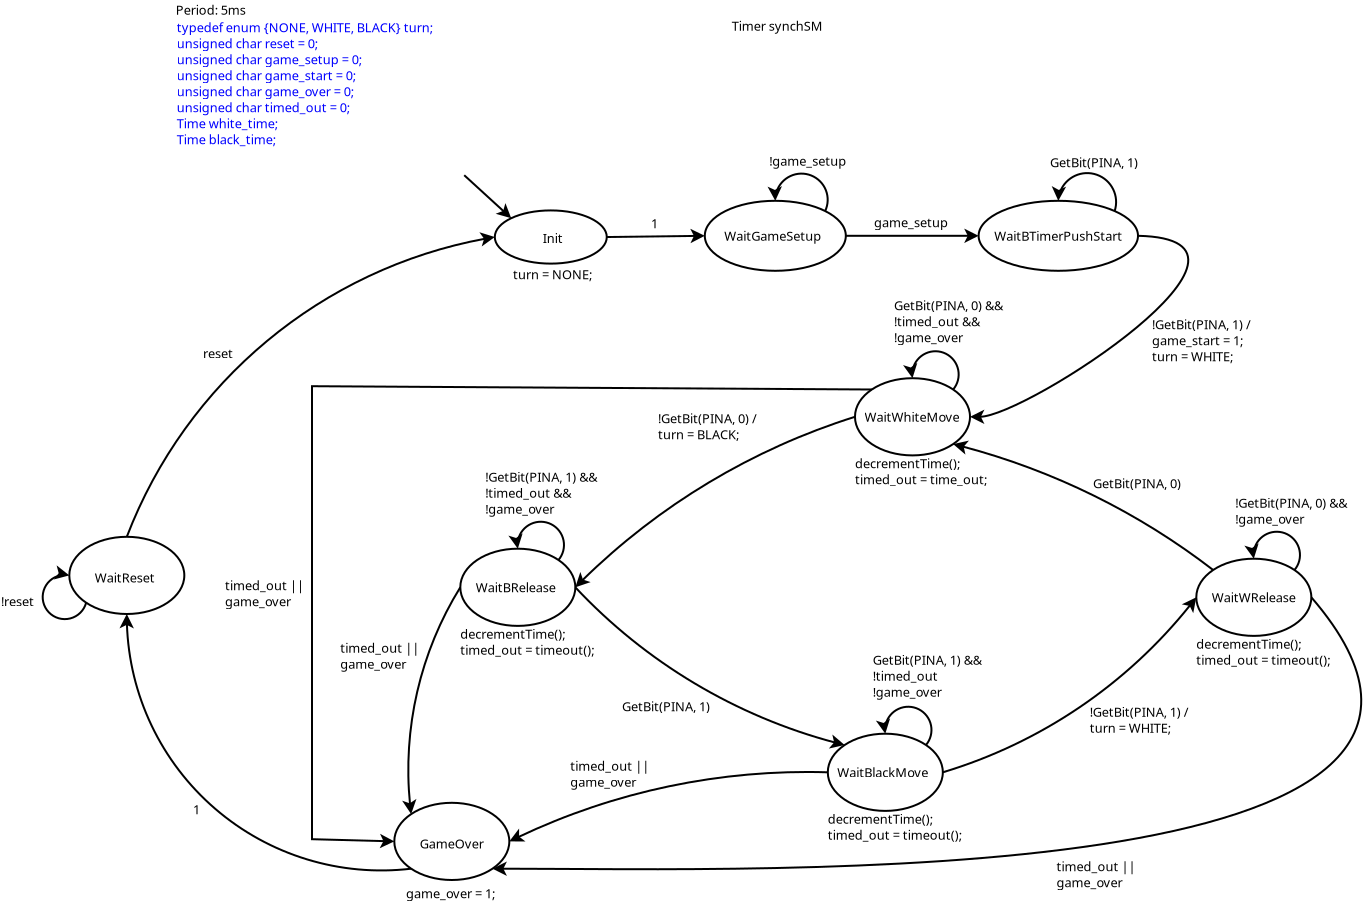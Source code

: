 <?xml version="1.0" encoding="UTF-8"?>
<dia:diagram xmlns:dia="http://www.lysator.liu.se/~alla/dia/">
  <dia:layer name="Background" visible="true" active="true">
    <dia:object type="Standard - Text" version="1" id="O0">
      <dia:attribute name="obj_pos">
        <dia:point val="0.94,0.975"/>
      </dia:attribute>
      <dia:attribute name="obj_bb">
        <dia:rectangle val="0.94,0.361;4.671,1.165"/>
      </dia:attribute>
      <dia:attribute name="text">
        <dia:composite type="text">
          <dia:attribute name="string">
            <dia:string>#Period: 5ms#</dia:string>
          </dia:attribute>
          <dia:attribute name="font">
            <dia:font family="sans" style="0" name="Helvetica"/>
          </dia:attribute>
          <dia:attribute name="height">
            <dia:real val="0.8"/>
          </dia:attribute>
          <dia:attribute name="pos">
            <dia:point val="0.94,0.975"/>
          </dia:attribute>
          <dia:attribute name="color">
            <dia:color val="#000000"/>
          </dia:attribute>
          <dia:attribute name="alignment">
            <dia:enum val="0"/>
          </dia:attribute>
        </dia:composite>
      </dia:attribute>
      <dia:attribute name="valign">
        <dia:enum val="3"/>
      </dia:attribute>
    </dia:object>
    <dia:object type="Standard - Text" version="1" id="O1">
      <dia:attribute name="obj_pos">
        <dia:point val="28.74,1.775"/>
      </dia:attribute>
      <dia:attribute name="obj_bb">
        <dia:rectangle val="28.74,1.18;33.518,1.927"/>
      </dia:attribute>
      <dia:attribute name="text">
        <dia:composite type="text">
          <dia:attribute name="string">
            <dia:string>#Timer synchSM#</dia:string>
          </dia:attribute>
          <dia:attribute name="font">
            <dia:font family="sans" style="0" name="Helvetica"/>
          </dia:attribute>
          <dia:attribute name="height">
            <dia:real val="0.8"/>
          </dia:attribute>
          <dia:attribute name="pos">
            <dia:point val="28.74,1.775"/>
          </dia:attribute>
          <dia:attribute name="color">
            <dia:color val="#000000"/>
          </dia:attribute>
          <dia:attribute name="alignment">
            <dia:enum val="0"/>
          </dia:attribute>
        </dia:composite>
      </dia:attribute>
      <dia:attribute name="valign">
        <dia:enum val="3"/>
      </dia:attribute>
    </dia:object>
    <dia:object type="Standard - Text" version="1" id="O2">
      <dia:attribute name="obj_pos">
        <dia:point val="0.99,1.85"/>
      </dia:attribute>
      <dia:attribute name="obj_bb">
        <dia:rectangle val="0.99,1.236;14.849,7.64"/>
      </dia:attribute>
      <dia:attribute name="text">
        <dia:composite type="text">
          <dia:attribute name="string">
            <dia:string>#typedef enum {NONE, WHITE, BLACK} turn;
unsigned char reset = 0;
unsigned char game_setup = 0;
unsigned char game_start = 0;
unsigned char game_over = 0;
unsigned char timed_out = 0;
Time white_time;
Time black_time; #</dia:string>
          </dia:attribute>
          <dia:attribute name="font">
            <dia:font family="sans" style="0" name="Helvetica"/>
          </dia:attribute>
          <dia:attribute name="height">
            <dia:real val="0.8"/>
          </dia:attribute>
          <dia:attribute name="pos">
            <dia:point val="0.99,1.85"/>
          </dia:attribute>
          <dia:attribute name="color">
            <dia:color val="#0000ff"/>
          </dia:attribute>
          <dia:attribute name="alignment">
            <dia:enum val="0"/>
          </dia:attribute>
        </dia:composite>
      </dia:attribute>
      <dia:attribute name="valign">
        <dia:enum val="3"/>
      </dia:attribute>
    </dia:object>
    <dia:object type="Standard - Ellipse" version="0" id="O3">
      <dia:attribute name="obj_pos">
        <dia:point val="16.89,10.761"/>
      </dia:attribute>
      <dia:attribute name="obj_bb">
        <dia:rectangle val="16.84,10.711;22.54,13.471"/>
      </dia:attribute>
      <dia:attribute name="elem_corner">
        <dia:point val="16.89,10.761"/>
      </dia:attribute>
      <dia:attribute name="elem_width">
        <dia:real val="5.599"/>
      </dia:attribute>
      <dia:attribute name="elem_height">
        <dia:real val="2.66"/>
      </dia:attribute>
    </dia:object>
    <dia:object type="Standard - Text" version="1" id="O4">
      <dia:attribute name="obj_pos">
        <dia:point val="19.29,12.391"/>
      </dia:attribute>
      <dia:attribute name="obj_bb">
        <dia:rectangle val="19.29,11.796;20.3,12.543"/>
      </dia:attribute>
      <dia:attribute name="text">
        <dia:composite type="text">
          <dia:attribute name="string">
            <dia:string>#Init#</dia:string>
          </dia:attribute>
          <dia:attribute name="font">
            <dia:font family="sans" style="0" name="Helvetica"/>
          </dia:attribute>
          <dia:attribute name="height">
            <dia:real val="0.8"/>
          </dia:attribute>
          <dia:attribute name="pos">
            <dia:point val="19.29,12.391"/>
          </dia:attribute>
          <dia:attribute name="color">
            <dia:color val="#000000"/>
          </dia:attribute>
          <dia:attribute name="alignment">
            <dia:enum val="0"/>
          </dia:attribute>
        </dia:composite>
      </dia:attribute>
      <dia:attribute name="valign">
        <dia:enum val="3"/>
      </dia:attribute>
    </dia:object>
    <dia:object type="Standard - Line" version="0" id="O5">
      <dia:attribute name="obj_pos">
        <dia:point val="15.361,9.001"/>
      </dia:attribute>
      <dia:attribute name="obj_bb">
        <dia:rectangle val="15.29,8.93;17.793,11.226"/>
      </dia:attribute>
      <dia:attribute name="conn_endpoints">
        <dia:point val="15.361,9.001"/>
        <dia:point val="17.71,11.15"/>
      </dia:attribute>
      <dia:attribute name="numcp">
        <dia:int val="1"/>
      </dia:attribute>
      <dia:attribute name="end_arrow">
        <dia:enum val="22"/>
      </dia:attribute>
      <dia:attribute name="end_arrow_length">
        <dia:real val="0.5"/>
      </dia:attribute>
      <dia:attribute name="end_arrow_width">
        <dia:real val="0.5"/>
      </dia:attribute>
      <dia:connections>
        <dia:connection handle="1" to="O3" connection="0"/>
      </dia:connections>
    </dia:object>
    <dia:object type="Standard - Text" version="1" id="O6">
      <dia:attribute name="obj_pos">
        <dia:point val="17.8,14.2"/>
      </dia:attribute>
      <dia:attribute name="obj_bb">
        <dia:rectangle val="17.8,13.605;22.059,14.352"/>
      </dia:attribute>
      <dia:attribute name="text">
        <dia:composite type="text">
          <dia:attribute name="string">
            <dia:string>#turn = NONE;#</dia:string>
          </dia:attribute>
          <dia:attribute name="font">
            <dia:font family="sans" style="0" name="Helvetica"/>
          </dia:attribute>
          <dia:attribute name="height">
            <dia:real val="0.8"/>
          </dia:attribute>
          <dia:attribute name="pos">
            <dia:point val="17.8,14.2"/>
          </dia:attribute>
          <dia:attribute name="color">
            <dia:color val="#000000"/>
          </dia:attribute>
          <dia:attribute name="alignment">
            <dia:enum val="0"/>
          </dia:attribute>
        </dia:composite>
      </dia:attribute>
      <dia:attribute name="valign">
        <dia:enum val="3"/>
      </dia:attribute>
    </dia:object>
    <dia:object type="Standard - Ellipse" version="0" id="O7">
      <dia:attribute name="obj_pos">
        <dia:point val="27.39,10.28"/>
      </dia:attribute>
      <dia:attribute name="obj_bb">
        <dia:rectangle val="27.34,10.23;34.491,13.83"/>
      </dia:attribute>
      <dia:attribute name="elem_corner">
        <dia:point val="27.39,10.28"/>
      </dia:attribute>
      <dia:attribute name="elem_width">
        <dia:real val="7.051"/>
      </dia:attribute>
      <dia:attribute name="elem_height">
        <dia:real val="3.5"/>
      </dia:attribute>
    </dia:object>
    <dia:object type="Standard - Text" version="1" id="O8">
      <dia:attribute name="obj_pos">
        <dia:point val="28.365,12.28"/>
      </dia:attribute>
      <dia:attribute name="obj_bb">
        <dia:rectangle val="28.365,11.685;33.454,12.432"/>
      </dia:attribute>
      <dia:attribute name="text">
        <dia:composite type="text">
          <dia:attribute name="string">
            <dia:string>#WaitGameSetup#</dia:string>
          </dia:attribute>
          <dia:attribute name="font">
            <dia:font family="sans" style="0" name="Helvetica"/>
          </dia:attribute>
          <dia:attribute name="height">
            <dia:real val="0.8"/>
          </dia:attribute>
          <dia:attribute name="pos">
            <dia:point val="28.365,12.28"/>
          </dia:attribute>
          <dia:attribute name="color">
            <dia:color val="#000000"/>
          </dia:attribute>
          <dia:attribute name="alignment">
            <dia:enum val="0"/>
          </dia:attribute>
        </dia:composite>
      </dia:attribute>
      <dia:attribute name="valign">
        <dia:enum val="3"/>
      </dia:attribute>
    </dia:object>
    <dia:object type="Standard - Arc" version="0" id="O9">
      <dia:attribute name="obj_pos">
        <dia:point val="33.408,10.792"/>
      </dia:attribute>
      <dia:attribute name="obj_bb">
        <dia:rectangle val="30.526,8.87;33.585,10.851"/>
      </dia:attribute>
      <dia:attribute name="conn_endpoints">
        <dia:point val="33.408,10.792"/>
        <dia:point val="30.915,10.28"/>
      </dia:attribute>
      <dia:attribute name="curve_distance">
        <dia:real val="1.622"/>
      </dia:attribute>
      <dia:attribute name="end_arrow">
        <dia:enum val="22"/>
      </dia:attribute>
      <dia:attribute name="end_arrow_length">
        <dia:real val="0.5"/>
      </dia:attribute>
      <dia:attribute name="end_arrow_width">
        <dia:real val="0.5"/>
      </dia:attribute>
      <dia:connections>
        <dia:connection handle="0" to="O7" connection="2"/>
        <dia:connection handle="1" to="O7" connection="1"/>
      </dia:connections>
    </dia:object>
    <dia:object type="Standard - Text" version="1" id="O10">
      <dia:attribute name="obj_pos">
        <dia:point val="30.616,8.525"/>
      </dia:attribute>
      <dia:attribute name="obj_bb">
        <dia:rectangle val="30.616,7.93;34.721,8.678"/>
      </dia:attribute>
      <dia:attribute name="text">
        <dia:composite type="text">
          <dia:attribute name="string">
            <dia:string>#!game_setup#</dia:string>
          </dia:attribute>
          <dia:attribute name="font">
            <dia:font family="sans" style="0" name="Helvetica"/>
          </dia:attribute>
          <dia:attribute name="height">
            <dia:real val="0.8"/>
          </dia:attribute>
          <dia:attribute name="pos">
            <dia:point val="30.616,8.525"/>
          </dia:attribute>
          <dia:attribute name="color">
            <dia:color val="#000000"/>
          </dia:attribute>
          <dia:attribute name="alignment">
            <dia:enum val="0"/>
          </dia:attribute>
        </dia:composite>
      </dia:attribute>
      <dia:attribute name="valign">
        <dia:enum val="3"/>
      </dia:attribute>
    </dia:object>
    <dia:object type="Standard - Line" version="0" id="O11">
      <dia:attribute name="obj_pos">
        <dia:point val="22.49,12.091"/>
      </dia:attribute>
      <dia:attribute name="obj_bb">
        <dia:rectangle val="22.439,11.675;27.502,12.399"/>
      </dia:attribute>
      <dia:attribute name="conn_endpoints">
        <dia:point val="22.49,12.091"/>
        <dia:point val="27.39,12.03"/>
      </dia:attribute>
      <dia:attribute name="numcp">
        <dia:int val="1"/>
      </dia:attribute>
      <dia:attribute name="end_arrow">
        <dia:enum val="22"/>
      </dia:attribute>
      <dia:attribute name="end_arrow_length">
        <dia:real val="0.5"/>
      </dia:attribute>
      <dia:attribute name="end_arrow_width">
        <dia:real val="0.5"/>
      </dia:attribute>
      <dia:connections>
        <dia:connection handle="0" to="O3" connection="4"/>
        <dia:connection handle="1" to="O7" connection="3"/>
      </dia:connections>
    </dia:object>
    <dia:object type="Standard - Text" version="1" id="O12">
      <dia:attribute name="obj_pos">
        <dia:point val="24.7,11.65"/>
      </dia:attribute>
      <dia:attribute name="obj_bb">
        <dia:rectangle val="24.7,11.055;25.1,11.803"/>
      </dia:attribute>
      <dia:attribute name="text">
        <dia:composite type="text">
          <dia:attribute name="string">
            <dia:string>#1#</dia:string>
          </dia:attribute>
          <dia:attribute name="font">
            <dia:font family="sans" style="0" name="Helvetica"/>
          </dia:attribute>
          <dia:attribute name="height">
            <dia:real val="0.8"/>
          </dia:attribute>
          <dia:attribute name="pos">
            <dia:point val="24.7,11.65"/>
          </dia:attribute>
          <dia:attribute name="color">
            <dia:color val="#000000"/>
          </dia:attribute>
          <dia:attribute name="alignment">
            <dia:enum val="0"/>
          </dia:attribute>
        </dia:composite>
      </dia:attribute>
      <dia:attribute name="valign">
        <dia:enum val="3"/>
      </dia:attribute>
    </dia:object>
    <dia:object type="Standard - Ellipse" version="0" id="O13">
      <dia:attribute name="obj_pos">
        <dia:point val="41.081,10.28"/>
      </dia:attribute>
      <dia:attribute name="obj_bb">
        <dia:rectangle val="41.031,10.23;49.1,13.83"/>
      </dia:attribute>
      <dia:attribute name="elem_corner">
        <dia:point val="41.081,10.28"/>
      </dia:attribute>
      <dia:attribute name="elem_width">
        <dia:real val="7.969"/>
      </dia:attribute>
      <dia:attribute name="elem_height">
        <dia:real val="3.5"/>
      </dia:attribute>
    </dia:object>
    <dia:object type="Standard - Text" version="1" id="O14">
      <dia:attribute name="obj_pos">
        <dia:point val="41.865,12.28"/>
      </dia:attribute>
      <dia:attribute name="obj_bb">
        <dia:rectangle val="41.865,11.685;48.533,12.433"/>
      </dia:attribute>
      <dia:attribute name="text">
        <dia:composite type="text">
          <dia:attribute name="string">
            <dia:string>#WaitBTimerPushStart#</dia:string>
          </dia:attribute>
          <dia:attribute name="font">
            <dia:font family="sans" style="0" name="Helvetica"/>
          </dia:attribute>
          <dia:attribute name="height">
            <dia:real val="0.8"/>
          </dia:attribute>
          <dia:attribute name="pos">
            <dia:point val="41.865,12.28"/>
          </dia:attribute>
          <dia:attribute name="color">
            <dia:color val="#000000"/>
          </dia:attribute>
          <dia:attribute name="alignment">
            <dia:enum val="0"/>
          </dia:attribute>
        </dia:composite>
      </dia:attribute>
      <dia:attribute name="valign">
        <dia:enum val="3"/>
      </dia:attribute>
    </dia:object>
    <dia:object type="Standard - Line" version="0" id="O15">
      <dia:attribute name="obj_pos">
        <dia:point val="34.441,12.03"/>
      </dia:attribute>
      <dia:attribute name="obj_bb">
        <dia:rectangle val="34.391,11.668;41.193,12.392"/>
      </dia:attribute>
      <dia:attribute name="conn_endpoints">
        <dia:point val="34.441,12.03"/>
        <dia:point val="41.081,12.03"/>
      </dia:attribute>
      <dia:attribute name="numcp">
        <dia:int val="1"/>
      </dia:attribute>
      <dia:attribute name="end_arrow">
        <dia:enum val="22"/>
      </dia:attribute>
      <dia:attribute name="end_arrow_length">
        <dia:real val="0.5"/>
      </dia:attribute>
      <dia:attribute name="end_arrow_width">
        <dia:real val="0.5"/>
      </dia:attribute>
      <dia:connections>
        <dia:connection handle="0" to="O7" connection="4"/>
        <dia:connection handle="1" to="O13" connection="3"/>
      </dia:connections>
    </dia:object>
    <dia:object type="Standard - Text" version="1" id="O16">
      <dia:attribute name="obj_pos">
        <dia:point val="35.85,11.6"/>
      </dia:attribute>
      <dia:attribute name="obj_bb">
        <dia:rectangle val="35.85,11.005;39.703,11.752"/>
      </dia:attribute>
      <dia:attribute name="text">
        <dia:composite type="text">
          <dia:attribute name="string">
            <dia:string>#game_setup#</dia:string>
          </dia:attribute>
          <dia:attribute name="font">
            <dia:font family="sans" style="0" name="Helvetica"/>
          </dia:attribute>
          <dia:attribute name="height">
            <dia:real val="0.8"/>
          </dia:attribute>
          <dia:attribute name="pos">
            <dia:point val="35.85,11.6"/>
          </dia:attribute>
          <dia:attribute name="color">
            <dia:color val="#000000"/>
          </dia:attribute>
          <dia:attribute name="alignment">
            <dia:enum val="0"/>
          </dia:attribute>
        </dia:composite>
      </dia:attribute>
      <dia:attribute name="valign">
        <dia:enum val="3"/>
      </dia:attribute>
    </dia:object>
    <dia:object type="Standard - Arc" version="0" id="O17">
      <dia:attribute name="obj_pos">
        <dia:point val="47.883,10.793"/>
      </dia:attribute>
      <dia:attribute name="obj_bb">
        <dia:rectangle val="44.734,8.845;48.005,10.851"/>
      </dia:attribute>
      <dia:attribute name="conn_endpoints">
        <dia:point val="47.883,10.793"/>
        <dia:point val="45.065,10.28"/>
      </dia:attribute>
      <dia:attribute name="curve_distance">
        <dia:real val="1.645"/>
      </dia:attribute>
      <dia:attribute name="end_arrow">
        <dia:enum val="22"/>
      </dia:attribute>
      <dia:attribute name="end_arrow_length">
        <dia:real val="0.5"/>
      </dia:attribute>
      <dia:attribute name="end_arrow_width">
        <dia:real val="0.5"/>
      </dia:attribute>
      <dia:connections>
        <dia:connection handle="0" to="O13" connection="2"/>
        <dia:connection handle="1" to="O13" connection="1"/>
      </dia:connections>
    </dia:object>
    <dia:object type="Standard - Text" version="1" id="O18">
      <dia:attribute name="obj_pos">
        <dia:point val="44.65,8.6"/>
      </dia:attribute>
      <dia:attribute name="obj_bb">
        <dia:rectangle val="44.65,8.005;49.383,8.752"/>
      </dia:attribute>
      <dia:attribute name="text">
        <dia:composite type="text">
          <dia:attribute name="string">
            <dia:string>#GetBit(PINA, 1)#</dia:string>
          </dia:attribute>
          <dia:attribute name="font">
            <dia:font family="sans" style="0" name="Helvetica"/>
          </dia:attribute>
          <dia:attribute name="height">
            <dia:real val="0.8"/>
          </dia:attribute>
          <dia:attribute name="pos">
            <dia:point val="44.65,8.6"/>
          </dia:attribute>
          <dia:attribute name="color">
            <dia:color val="#000000"/>
          </dia:attribute>
          <dia:attribute name="alignment">
            <dia:enum val="0"/>
          </dia:attribute>
        </dia:composite>
      </dia:attribute>
      <dia:attribute name="valign">
        <dia:enum val="3"/>
      </dia:attribute>
    </dia:object>
    <dia:object type="Standard - Text" version="1" id="O19">
      <dia:attribute name="obj_pos">
        <dia:point val="49.75,16.7"/>
      </dia:attribute>
      <dia:attribute name="obj_bb">
        <dia:rectangle val="49.75,16.105;55.148,18.453"/>
      </dia:attribute>
      <dia:attribute name="text">
        <dia:composite type="text">
          <dia:attribute name="string">
            <dia:string>#!GetBit(PINA, 1) /
game_start = 1;
turn = WHITE;#</dia:string>
          </dia:attribute>
          <dia:attribute name="font">
            <dia:font family="sans" style="0" name="Helvetica"/>
          </dia:attribute>
          <dia:attribute name="height">
            <dia:real val="0.8"/>
          </dia:attribute>
          <dia:attribute name="pos">
            <dia:point val="49.75,16.7"/>
          </dia:attribute>
          <dia:attribute name="color">
            <dia:color val="#000000"/>
          </dia:attribute>
          <dia:attribute name="alignment">
            <dia:enum val="0"/>
          </dia:attribute>
        </dia:composite>
      </dia:attribute>
      <dia:attribute name="valign">
        <dia:enum val="3"/>
      </dia:attribute>
    </dia:object>
    <dia:object type="Standard - Ellipse" version="0" id="O20">
      <dia:attribute name="obj_pos">
        <dia:point val="34.899,19.15"/>
      </dia:attribute>
      <dia:attribute name="obj_bb">
        <dia:rectangle val="34.849,19.1;40.7,23.06"/>
      </dia:attribute>
      <dia:attribute name="elem_corner">
        <dia:point val="34.899,19.15"/>
      </dia:attribute>
      <dia:attribute name="elem_width">
        <dia:real val="5.751"/>
      </dia:attribute>
      <dia:attribute name="elem_height">
        <dia:real val="3.86"/>
      </dia:attribute>
    </dia:object>
    <dia:object type="Standard - Text" version="1" id="O21">
      <dia:attribute name="obj_pos">
        <dia:point val="35.375,21.33"/>
      </dia:attribute>
      <dia:attribute name="obj_bb">
        <dia:rectangle val="35.375,20.735;40.274,21.483"/>
      </dia:attribute>
      <dia:attribute name="text">
        <dia:composite type="text">
          <dia:attribute name="string">
            <dia:string>#WaitWhiteMove#</dia:string>
          </dia:attribute>
          <dia:attribute name="font">
            <dia:font family="sans" style="0" name="Helvetica"/>
          </dia:attribute>
          <dia:attribute name="height">
            <dia:real val="0.8"/>
          </dia:attribute>
          <dia:attribute name="pos">
            <dia:point val="35.375,21.33"/>
          </dia:attribute>
          <dia:attribute name="color">
            <dia:color val="#000000"/>
          </dia:attribute>
          <dia:attribute name="alignment">
            <dia:enum val="0"/>
          </dia:attribute>
        </dia:composite>
      </dia:attribute>
      <dia:attribute name="valign">
        <dia:enum val="3"/>
      </dia:attribute>
    </dia:object>
    <dia:object type="Standard - Arc" version="0" id="O22">
      <dia:attribute name="obj_pos">
        <dia:point val="39.808,19.715"/>
      </dia:attribute>
      <dia:attribute name="obj_bb">
        <dia:rectangle val="37.302,17.753;40.133,19.777"/>
      </dia:attribute>
      <dia:attribute name="conn_endpoints">
        <dia:point val="39.808,19.715"/>
        <dia:point val="37.775,19.15"/>
      </dia:attribute>
      <dia:attribute name="curve_distance">
        <dia:real val="1.648"/>
      </dia:attribute>
      <dia:attribute name="end_arrow">
        <dia:enum val="22"/>
      </dia:attribute>
      <dia:attribute name="end_arrow_length">
        <dia:real val="0.5"/>
      </dia:attribute>
      <dia:attribute name="end_arrow_width">
        <dia:real val="0.5"/>
      </dia:attribute>
      <dia:connections>
        <dia:connection handle="0" to="O20" connection="2"/>
        <dia:connection handle="1" to="O20" connection="1"/>
      </dia:connections>
    </dia:object>
    <dia:object type="Standard - Text" version="1" id="O23">
      <dia:attribute name="obj_pos">
        <dia:point val="36.85,15.75"/>
      </dia:attribute>
      <dia:attribute name="obj_bb">
        <dia:rectangle val="36.85,15.155;42.96,17.503"/>
      </dia:attribute>
      <dia:attribute name="text">
        <dia:composite type="text">
          <dia:attribute name="string">
            <dia:string>#GetBit(PINA, 0) &amp;&amp; 
!timed_out &amp;&amp; 
!game_over#</dia:string>
          </dia:attribute>
          <dia:attribute name="font">
            <dia:font family="sans" style="0" name="Helvetica"/>
          </dia:attribute>
          <dia:attribute name="height">
            <dia:real val="0.8"/>
          </dia:attribute>
          <dia:attribute name="pos">
            <dia:point val="36.85,15.75"/>
          </dia:attribute>
          <dia:attribute name="color">
            <dia:color val="#000000"/>
          </dia:attribute>
          <dia:attribute name="alignment">
            <dia:enum val="0"/>
          </dia:attribute>
        </dia:composite>
      </dia:attribute>
      <dia:attribute name="valign">
        <dia:enum val="3"/>
      </dia:attribute>
    </dia:object>
    <dia:object type="Standard - Text" version="1" id="O24">
      <dia:attribute name="obj_pos">
        <dia:point val="34.9,23.65"/>
      </dia:attribute>
      <dia:attribute name="obj_bb">
        <dia:rectangle val="34.9,23.055;41.972,24.602"/>
      </dia:attribute>
      <dia:attribute name="text">
        <dia:composite type="text">
          <dia:attribute name="string">
            <dia:string>#decrementTime();
timed_out = time_out;#</dia:string>
          </dia:attribute>
          <dia:attribute name="font">
            <dia:font family="sans" style="0" name="Helvetica"/>
          </dia:attribute>
          <dia:attribute name="height">
            <dia:real val="0.8"/>
          </dia:attribute>
          <dia:attribute name="pos">
            <dia:point val="34.9,23.65"/>
          </dia:attribute>
          <dia:attribute name="color">
            <dia:color val="#000000"/>
          </dia:attribute>
          <dia:attribute name="alignment">
            <dia:enum val="0"/>
          </dia:attribute>
        </dia:composite>
      </dia:attribute>
      <dia:attribute name="valign">
        <dia:enum val="3"/>
      </dia:attribute>
    </dia:object>
    <dia:object type="Standard - Ellipse" version="0" id="O25">
      <dia:attribute name="obj_pos">
        <dia:point val="33.54,36.925"/>
      </dia:attribute>
      <dia:attribute name="obj_bb">
        <dia:rectangle val="33.49,36.875;39.341,40.835"/>
      </dia:attribute>
      <dia:attribute name="elem_corner">
        <dia:point val="33.54,36.925"/>
      </dia:attribute>
      <dia:attribute name="elem_width">
        <dia:real val="5.751"/>
      </dia:attribute>
      <dia:attribute name="elem_height">
        <dia:real val="3.86"/>
      </dia:attribute>
    </dia:object>
    <dia:object type="Standard - Text" version="1" id="O26">
      <dia:attribute name="obj_pos">
        <dia:point val="34.015,39.105"/>
      </dia:attribute>
      <dia:attribute name="obj_bb">
        <dia:rectangle val="34.015,38.51;38.794,39.258"/>
      </dia:attribute>
      <dia:attribute name="text">
        <dia:composite type="text">
          <dia:attribute name="string">
            <dia:string>#WaitBlackMove#</dia:string>
          </dia:attribute>
          <dia:attribute name="font">
            <dia:font family="sans" style="0" name="Helvetica"/>
          </dia:attribute>
          <dia:attribute name="height">
            <dia:real val="0.8"/>
          </dia:attribute>
          <dia:attribute name="pos">
            <dia:point val="34.015,39.105"/>
          </dia:attribute>
          <dia:attribute name="color">
            <dia:color val="#000000"/>
          </dia:attribute>
          <dia:attribute name="alignment">
            <dia:enum val="0"/>
          </dia:attribute>
        </dia:composite>
      </dia:attribute>
      <dia:attribute name="valign">
        <dia:enum val="3"/>
      </dia:attribute>
    </dia:object>
    <dia:object type="Standard - Arc" version="0" id="O27">
      <dia:attribute name="obj_pos">
        <dia:point val="38.449,37.49"/>
      </dia:attribute>
      <dia:attribute name="obj_bb">
        <dia:rectangle val="35.943,35.528;38.774,37.552"/>
      </dia:attribute>
      <dia:attribute name="conn_endpoints">
        <dia:point val="38.449,37.49"/>
        <dia:point val="36.415,36.925"/>
      </dia:attribute>
      <dia:attribute name="curve_distance">
        <dia:real val="1.648"/>
      </dia:attribute>
      <dia:attribute name="end_arrow">
        <dia:enum val="22"/>
      </dia:attribute>
      <dia:attribute name="end_arrow_length">
        <dia:real val="0.5"/>
      </dia:attribute>
      <dia:attribute name="end_arrow_width">
        <dia:real val="0.5"/>
      </dia:attribute>
      <dia:connections>
        <dia:connection handle="0" to="O25" connection="2"/>
        <dia:connection handle="1" to="O25" connection="1"/>
      </dia:connections>
    </dia:object>
    <dia:object type="Standard - Text" version="1" id="O28">
      <dia:attribute name="obj_pos">
        <dia:point val="35.791,33.475"/>
      </dia:attribute>
      <dia:attribute name="obj_bb">
        <dia:rectangle val="35.791,32.88;41.698,35.227"/>
      </dia:attribute>
      <dia:attribute name="text">
        <dia:composite type="text">
          <dia:attribute name="string">
            <dia:string>#GetBit(PINA, 1) &amp;&amp;
!timed_out 
!game_over#</dia:string>
          </dia:attribute>
          <dia:attribute name="font">
            <dia:font family="sans" style="0" name="Helvetica"/>
          </dia:attribute>
          <dia:attribute name="height">
            <dia:real val="0.8"/>
          </dia:attribute>
          <dia:attribute name="pos">
            <dia:point val="35.791,33.475"/>
          </dia:attribute>
          <dia:attribute name="color">
            <dia:color val="#000000"/>
          </dia:attribute>
          <dia:attribute name="alignment">
            <dia:enum val="0"/>
          </dia:attribute>
        </dia:composite>
      </dia:attribute>
      <dia:attribute name="valign">
        <dia:enum val="3"/>
      </dia:attribute>
    </dia:object>
    <dia:object type="Standard - Text" version="1" id="O29">
      <dia:attribute name="obj_pos">
        <dia:point val="33.541,41.425"/>
      </dia:attribute>
      <dia:attribute name="obj_bb">
        <dia:rectangle val="33.541,40.83;40.786,42.377"/>
      </dia:attribute>
      <dia:attribute name="text">
        <dia:composite type="text">
          <dia:attribute name="string">
            <dia:string>#decrementTime();
timed_out = timeout();#</dia:string>
          </dia:attribute>
          <dia:attribute name="font">
            <dia:font family="sans" style="0" name="Helvetica"/>
          </dia:attribute>
          <dia:attribute name="height">
            <dia:real val="0.8"/>
          </dia:attribute>
          <dia:attribute name="pos">
            <dia:point val="33.541,41.425"/>
          </dia:attribute>
          <dia:attribute name="color">
            <dia:color val="#000000"/>
          </dia:attribute>
          <dia:attribute name="alignment">
            <dia:enum val="0"/>
          </dia:attribute>
        </dia:composite>
      </dia:attribute>
      <dia:attribute name="valign">
        <dia:enum val="3"/>
      </dia:attribute>
    </dia:object>
    <dia:object type="Standard - Text" version="1" id="O30">
      <dia:attribute name="obj_pos">
        <dia:point val="25.05,21.4"/>
      </dia:attribute>
      <dia:attribute name="obj_bb">
        <dia:rectangle val="25.05,20.805;30.65,22.352"/>
      </dia:attribute>
      <dia:attribute name="text">
        <dia:composite type="text">
          <dia:attribute name="string">
            <dia:string>#!GetBit(PINA, 0) / 
turn = BLACK;#</dia:string>
          </dia:attribute>
          <dia:attribute name="font">
            <dia:font family="sans" style="0" name="Helvetica"/>
          </dia:attribute>
          <dia:attribute name="height">
            <dia:real val="0.8"/>
          </dia:attribute>
          <dia:attribute name="pos">
            <dia:point val="25.05,21.4"/>
          </dia:attribute>
          <dia:attribute name="color">
            <dia:color val="#000000"/>
          </dia:attribute>
          <dia:attribute name="alignment">
            <dia:enum val="0"/>
          </dia:attribute>
        </dia:composite>
      </dia:attribute>
      <dia:attribute name="valign">
        <dia:enum val="3"/>
      </dia:attribute>
    </dia:object>
    <dia:object type="Standard - Text" version="1" id="O31">
      <dia:attribute name="obj_pos">
        <dia:point val="46.64,36.075"/>
      </dia:attribute>
      <dia:attribute name="obj_bb">
        <dia:rectangle val="46.64,35.48;52.237,37.028"/>
      </dia:attribute>
      <dia:attribute name="text">
        <dia:composite type="text">
          <dia:attribute name="string">
            <dia:string>#!GetBit(PINA, 1) / 
turn = WHITE;#</dia:string>
          </dia:attribute>
          <dia:attribute name="font">
            <dia:font family="sans" style="0" name="Helvetica"/>
          </dia:attribute>
          <dia:attribute name="height">
            <dia:real val="0.8"/>
          </dia:attribute>
          <dia:attribute name="pos">
            <dia:point val="46.64,36.075"/>
          </dia:attribute>
          <dia:attribute name="color">
            <dia:color val="#000000"/>
          </dia:attribute>
          <dia:attribute name="alignment">
            <dia:enum val="0"/>
          </dia:attribute>
        </dia:composite>
      </dia:attribute>
      <dia:attribute name="valign">
        <dia:enum val="3"/>
      </dia:attribute>
    </dia:object>
    <dia:object type="Standard - Ellipse" version="0" id="O32">
      <dia:attribute name="obj_pos">
        <dia:point val="15.165,27.675"/>
      </dia:attribute>
      <dia:attribute name="obj_bb">
        <dia:rectangle val="15.115,27.625;20.966,31.585"/>
      </dia:attribute>
      <dia:attribute name="elem_corner">
        <dia:point val="15.165,27.675"/>
      </dia:attribute>
      <dia:attribute name="elem_width">
        <dia:real val="5.751"/>
      </dia:attribute>
      <dia:attribute name="elem_height">
        <dia:real val="3.86"/>
      </dia:attribute>
    </dia:object>
    <dia:object type="Standard - Text" version="1" id="O33">
      <dia:attribute name="obj_pos">
        <dia:point val="15.941,29.855"/>
      </dia:attribute>
      <dia:attribute name="obj_bb">
        <dia:rectangle val="15.941,29.26;20.242,30.008"/>
      </dia:attribute>
      <dia:attribute name="text">
        <dia:composite type="text">
          <dia:attribute name="string">
            <dia:string>#WaitBRelease#</dia:string>
          </dia:attribute>
          <dia:attribute name="font">
            <dia:font family="sans" style="0" name="Helvetica"/>
          </dia:attribute>
          <dia:attribute name="height">
            <dia:real val="0.8"/>
          </dia:attribute>
          <dia:attribute name="pos">
            <dia:point val="15.941,29.855"/>
          </dia:attribute>
          <dia:attribute name="color">
            <dia:color val="#000000"/>
          </dia:attribute>
          <dia:attribute name="alignment">
            <dia:enum val="0"/>
          </dia:attribute>
        </dia:composite>
      </dia:attribute>
      <dia:attribute name="valign">
        <dia:enum val="3"/>
      </dia:attribute>
    </dia:object>
    <dia:object type="Standard - Arc" version="0" id="O34">
      <dia:attribute name="obj_pos">
        <dia:point val="20.074,28.24"/>
      </dia:attribute>
      <dia:attribute name="obj_bb">
        <dia:rectangle val="17.568,26.278;20.399,28.302"/>
      </dia:attribute>
      <dia:attribute name="conn_endpoints">
        <dia:point val="20.074,28.24"/>
        <dia:point val="18.041,27.675"/>
      </dia:attribute>
      <dia:attribute name="curve_distance">
        <dia:real val="1.648"/>
      </dia:attribute>
      <dia:attribute name="end_arrow">
        <dia:enum val="22"/>
      </dia:attribute>
      <dia:attribute name="end_arrow_length">
        <dia:real val="0.5"/>
      </dia:attribute>
      <dia:attribute name="end_arrow_width">
        <dia:real val="0.5"/>
      </dia:attribute>
      <dia:connections>
        <dia:connection handle="0" to="O32" connection="2"/>
        <dia:connection handle="1" to="O32" connection="1"/>
      </dia:connections>
    </dia:object>
    <dia:object type="Standard - Text" version="1" id="O35">
      <dia:attribute name="obj_pos">
        <dia:point val="16.416,24.325"/>
      </dia:attribute>
      <dia:attribute name="obj_bb">
        <dia:rectangle val="16.416,23.73;22.576,26.078"/>
      </dia:attribute>
      <dia:attribute name="text">
        <dia:composite type="text">
          <dia:attribute name="string">
            <dia:string>#!GetBit(PINA, 1) &amp;&amp;
!timed_out &amp;&amp; 
!game_over#</dia:string>
          </dia:attribute>
          <dia:attribute name="font">
            <dia:font family="sans" style="0" name="Helvetica"/>
          </dia:attribute>
          <dia:attribute name="height">
            <dia:real val="0.8"/>
          </dia:attribute>
          <dia:attribute name="pos">
            <dia:point val="16.416,24.325"/>
          </dia:attribute>
          <dia:attribute name="color">
            <dia:color val="#000000"/>
          </dia:attribute>
          <dia:attribute name="alignment">
            <dia:enum val="0"/>
          </dia:attribute>
        </dia:composite>
      </dia:attribute>
      <dia:attribute name="valign">
        <dia:enum val="3"/>
      </dia:attribute>
    </dia:object>
    <dia:object type="Standard - Text" version="1" id="O36">
      <dia:attribute name="obj_pos">
        <dia:point val="15.166,32.175"/>
      </dia:attribute>
      <dia:attribute name="obj_bb">
        <dia:rectangle val="15.166,31.58;22.411,33.127"/>
      </dia:attribute>
      <dia:attribute name="text">
        <dia:composite type="text">
          <dia:attribute name="string">
            <dia:string>#decrementTime();
timed_out = timeout();#</dia:string>
          </dia:attribute>
          <dia:attribute name="font">
            <dia:font family="sans" style="0" name="Helvetica"/>
          </dia:attribute>
          <dia:attribute name="height">
            <dia:real val="0.8"/>
          </dia:attribute>
          <dia:attribute name="pos">
            <dia:point val="15.166,32.175"/>
          </dia:attribute>
          <dia:attribute name="color">
            <dia:color val="#000000"/>
          </dia:attribute>
          <dia:attribute name="alignment">
            <dia:enum val="0"/>
          </dia:attribute>
        </dia:composite>
      </dia:attribute>
      <dia:attribute name="valign">
        <dia:enum val="3"/>
      </dia:attribute>
    </dia:object>
    <dia:object type="Standard - Arc" version="0" id="O37">
      <dia:attribute name="obj_pos">
        <dia:point val="34.899,21.08"/>
      </dia:attribute>
      <dia:attribute name="obj_bb">
        <dia:rectangle val="20.847,21.011;34.968,29.674"/>
      </dia:attribute>
      <dia:attribute name="conn_endpoints">
        <dia:point val="34.899,21.08"/>
        <dia:point val="20.916,29.605"/>
      </dia:attribute>
      <dia:attribute name="curve_distance">
        <dia:real val="1"/>
      </dia:attribute>
      <dia:attribute name="end_arrow">
        <dia:enum val="22"/>
      </dia:attribute>
      <dia:attribute name="end_arrow_length">
        <dia:real val="0.5"/>
      </dia:attribute>
      <dia:attribute name="end_arrow_width">
        <dia:real val="0.5"/>
      </dia:attribute>
      <dia:connections>
        <dia:connection handle="0" to="O20" connection="3"/>
        <dia:connection handle="1" to="O32" connection="4"/>
      </dia:connections>
    </dia:object>
    <dia:object type="Standard - Arc" version="0" id="O38">
      <dia:attribute name="obj_pos">
        <dia:point val="20.916,29.605"/>
      </dia:attribute>
      <dia:attribute name="obj_bb">
        <dia:rectangle val="20.847,29.537;34.451,37.668"/>
      </dia:attribute>
      <dia:attribute name="conn_endpoints">
        <dia:point val="20.916,29.605"/>
        <dia:point val="34.382,37.49"/>
      </dia:attribute>
      <dia:attribute name="curve_distance">
        <dia:real val="1.132"/>
      </dia:attribute>
      <dia:attribute name="end_arrow">
        <dia:enum val="22"/>
      </dia:attribute>
      <dia:attribute name="end_arrow_length">
        <dia:real val="0.5"/>
      </dia:attribute>
      <dia:attribute name="end_arrow_width">
        <dia:real val="0.5"/>
      </dia:attribute>
      <dia:connections>
        <dia:connection handle="0" to="O32" connection="4"/>
        <dia:connection handle="1" to="O25" connection="0"/>
      </dia:connections>
    </dia:object>
    <dia:object type="Standard - Text" version="1" id="O39">
      <dia:attribute name="obj_pos">
        <dia:point val="23.25,35.8"/>
      </dia:attribute>
      <dia:attribute name="obj_bb">
        <dia:rectangle val="23.25,35.205;27.983,35.953"/>
      </dia:attribute>
      <dia:attribute name="text">
        <dia:composite type="text">
          <dia:attribute name="string">
            <dia:string>#GetBit(PINA, 1)#</dia:string>
          </dia:attribute>
          <dia:attribute name="font">
            <dia:font family="sans" style="0" name="Helvetica"/>
          </dia:attribute>
          <dia:attribute name="height">
            <dia:real val="0.8"/>
          </dia:attribute>
          <dia:attribute name="pos">
            <dia:point val="23.25,35.8"/>
          </dia:attribute>
          <dia:attribute name="color">
            <dia:color val="#000000"/>
          </dia:attribute>
          <dia:attribute name="alignment">
            <dia:enum val="0"/>
          </dia:attribute>
        </dia:composite>
      </dia:attribute>
      <dia:attribute name="valign">
        <dia:enum val="3"/>
      </dia:attribute>
    </dia:object>
    <dia:object type="Standard - Ellipse" version="0" id="O40">
      <dia:attribute name="obj_pos">
        <dia:point val="51.965,28.175"/>
      </dia:attribute>
      <dia:attribute name="obj_bb">
        <dia:rectangle val="51.915,28.125;57.766,32.085"/>
      </dia:attribute>
      <dia:attribute name="elem_corner">
        <dia:point val="51.965,28.175"/>
      </dia:attribute>
      <dia:attribute name="elem_width">
        <dia:real val="5.751"/>
      </dia:attribute>
      <dia:attribute name="elem_height">
        <dia:real val="3.86"/>
      </dia:attribute>
    </dia:object>
    <dia:object type="Standard - Text" version="1" id="O41">
      <dia:attribute name="obj_pos">
        <dia:point val="52.74,30.355"/>
      </dia:attribute>
      <dia:attribute name="obj_bb">
        <dia:rectangle val="52.74,29.76;57.23,30.508"/>
      </dia:attribute>
      <dia:attribute name="text">
        <dia:composite type="text">
          <dia:attribute name="string">
            <dia:string>#WaitWRelease#</dia:string>
          </dia:attribute>
          <dia:attribute name="font">
            <dia:font family="sans" style="0" name="Helvetica"/>
          </dia:attribute>
          <dia:attribute name="height">
            <dia:real val="0.8"/>
          </dia:attribute>
          <dia:attribute name="pos">
            <dia:point val="52.74,30.355"/>
          </dia:attribute>
          <dia:attribute name="color">
            <dia:color val="#000000"/>
          </dia:attribute>
          <dia:attribute name="alignment">
            <dia:enum val="0"/>
          </dia:attribute>
        </dia:composite>
      </dia:attribute>
      <dia:attribute name="valign">
        <dia:enum val="3"/>
      </dia:attribute>
    </dia:object>
    <dia:object type="Standard - Arc" version="0" id="O42">
      <dia:attribute name="obj_pos">
        <dia:point val="56.874,28.74"/>
      </dia:attribute>
      <dia:attribute name="obj_bb">
        <dia:rectangle val="54.368,26.778;57.199,28.802"/>
      </dia:attribute>
      <dia:attribute name="conn_endpoints">
        <dia:point val="56.874,28.74"/>
        <dia:point val="54.84,28.175"/>
      </dia:attribute>
      <dia:attribute name="curve_distance">
        <dia:real val="1.648"/>
      </dia:attribute>
      <dia:attribute name="end_arrow">
        <dia:enum val="22"/>
      </dia:attribute>
      <dia:attribute name="end_arrow_length">
        <dia:real val="0.5"/>
      </dia:attribute>
      <dia:attribute name="end_arrow_width">
        <dia:real val="0.5"/>
      </dia:attribute>
      <dia:connections>
        <dia:connection handle="0" to="O40" connection="2"/>
        <dia:connection handle="1" to="O40" connection="1"/>
      </dia:connections>
    </dia:object>
    <dia:object type="Standard - Text" version="1" id="O43">
      <dia:attribute name="obj_pos">
        <dia:point val="53.916,25.625"/>
      </dia:attribute>
      <dia:attribute name="obj_bb">
        <dia:rectangle val="53.916,25.03;60.278,26.578"/>
      </dia:attribute>
      <dia:attribute name="text">
        <dia:composite type="text">
          <dia:attribute name="string">
            <dia:string>#!GetBit(PINA, 0) &amp;&amp; 
!game_over#</dia:string>
          </dia:attribute>
          <dia:attribute name="font">
            <dia:font family="sans" style="0" name="Helvetica"/>
          </dia:attribute>
          <dia:attribute name="height">
            <dia:real val="0.8"/>
          </dia:attribute>
          <dia:attribute name="pos">
            <dia:point val="53.916,25.625"/>
          </dia:attribute>
          <dia:attribute name="color">
            <dia:color val="#000000"/>
          </dia:attribute>
          <dia:attribute name="alignment">
            <dia:enum val="0"/>
          </dia:attribute>
        </dia:composite>
      </dia:attribute>
      <dia:attribute name="valign">
        <dia:enum val="3"/>
      </dia:attribute>
    </dia:object>
    <dia:object type="Standard - Text" version="1" id="O44">
      <dia:attribute name="obj_pos">
        <dia:point val="51.966,32.675"/>
      </dia:attribute>
      <dia:attribute name="obj_bb">
        <dia:rectangle val="51.966,32.08;59.211,33.627"/>
      </dia:attribute>
      <dia:attribute name="text">
        <dia:composite type="text">
          <dia:attribute name="string">
            <dia:string>#decrementTime();
timed_out = timeout();#</dia:string>
          </dia:attribute>
          <dia:attribute name="font">
            <dia:font family="sans" style="0" name="Helvetica"/>
          </dia:attribute>
          <dia:attribute name="height">
            <dia:real val="0.8"/>
          </dia:attribute>
          <dia:attribute name="pos">
            <dia:point val="51.966,32.675"/>
          </dia:attribute>
          <dia:attribute name="color">
            <dia:color val="#000000"/>
          </dia:attribute>
          <dia:attribute name="alignment">
            <dia:enum val="0"/>
          </dia:attribute>
        </dia:composite>
      </dia:attribute>
      <dia:attribute name="valign">
        <dia:enum val="3"/>
      </dia:attribute>
    </dia:object>
    <dia:object type="Standard - BezierLine" version="0" id="O45">
      <dia:attribute name="obj_pos">
        <dia:point val="49.05,12.03"/>
      </dia:attribute>
      <dia:attribute name="obj_bb">
        <dia:rectangle val="40.65,11.979;51.613,21.442"/>
      </dia:attribute>
      <dia:attribute name="bez_points">
        <dia:point val="49.05,12.03"/>
        <dia:point val="57.1,12.2"/>
        <dia:point val="43.439,21.08"/>
        <dia:point val="40.65,21.08"/>
      </dia:attribute>
      <dia:attribute name="corner_types">
        <dia:enum val="0"/>
        <dia:enum val="0"/>
      </dia:attribute>
      <dia:attribute name="end_arrow">
        <dia:enum val="22"/>
      </dia:attribute>
      <dia:attribute name="end_arrow_length">
        <dia:real val="0.5"/>
      </dia:attribute>
      <dia:attribute name="end_arrow_width">
        <dia:real val="0.5"/>
      </dia:attribute>
      <dia:connections>
        <dia:connection handle="0" to="O13" connection="4"/>
        <dia:connection handle="3" to="O20" connection="4"/>
      </dia:connections>
    </dia:object>
    <dia:object type="Standard - Arc" version="0" id="O46">
      <dia:attribute name="obj_pos">
        <dia:point val="39.291,38.855"/>
      </dia:attribute>
      <dia:attribute name="obj_bb">
        <dia:rectangle val="39.221,30.035;52.035,38.925"/>
      </dia:attribute>
      <dia:attribute name="conn_endpoints">
        <dia:point val="39.291,38.855"/>
        <dia:point val="51.965,30.105"/>
      </dia:attribute>
      <dia:attribute name="curve_distance">
        <dia:real val="1.211"/>
      </dia:attribute>
      <dia:attribute name="end_arrow">
        <dia:enum val="22"/>
      </dia:attribute>
      <dia:attribute name="end_arrow_length">
        <dia:real val="0.5"/>
      </dia:attribute>
      <dia:attribute name="end_arrow_width">
        <dia:real val="0.5"/>
      </dia:attribute>
      <dia:connections>
        <dia:connection handle="0" to="O25" connection="4"/>
        <dia:connection handle="1" to="O40" connection="3"/>
      </dia:connections>
    </dia:object>
    <dia:object type="Standard - Arc" version="0" id="O47">
      <dia:attribute name="obj_pos">
        <dia:point val="52.807,28.74"/>
      </dia:attribute>
      <dia:attribute name="obj_bb">
        <dia:rectangle val="39.741,22.269;52.874,28.807"/>
      </dia:attribute>
      <dia:attribute name="conn_endpoints">
        <dia:point val="52.807,28.74"/>
        <dia:point val="39.808,22.445"/>
      </dia:attribute>
      <dia:attribute name="curve_distance">
        <dia:real val="0.747"/>
      </dia:attribute>
      <dia:attribute name="end_arrow">
        <dia:enum val="22"/>
      </dia:attribute>
      <dia:attribute name="end_arrow_length">
        <dia:real val="0.5"/>
      </dia:attribute>
      <dia:attribute name="end_arrow_width">
        <dia:real val="0.5"/>
      </dia:attribute>
      <dia:connections>
        <dia:connection handle="0" to="O40" connection="0"/>
        <dia:connection handle="1" to="O20" connection="7"/>
      </dia:connections>
    </dia:object>
    <dia:object type="Standard - Text" version="1" id="O48">
      <dia:attribute name="obj_pos">
        <dia:point val="46.8,24.65"/>
      </dia:attribute>
      <dia:attribute name="obj_bb">
        <dia:rectangle val="46.8,24.055;51.535,24.802"/>
      </dia:attribute>
      <dia:attribute name="text">
        <dia:composite type="text">
          <dia:attribute name="string">
            <dia:string>#GetBit(PINA, 0)#</dia:string>
          </dia:attribute>
          <dia:attribute name="font">
            <dia:font family="sans" style="0" name="Helvetica"/>
          </dia:attribute>
          <dia:attribute name="height">
            <dia:real val="0.8"/>
          </dia:attribute>
          <dia:attribute name="pos">
            <dia:point val="46.8,24.65"/>
          </dia:attribute>
          <dia:attribute name="color">
            <dia:color val="#000000"/>
          </dia:attribute>
          <dia:attribute name="alignment">
            <dia:enum val="0"/>
          </dia:attribute>
        </dia:composite>
      </dia:attribute>
      <dia:attribute name="valign">
        <dia:enum val="3"/>
      </dia:attribute>
    </dia:object>
    <dia:object type="Standard - Ellipse" version="0" id="O49">
      <dia:attribute name="obj_pos">
        <dia:point val="11.865,40.38"/>
      </dia:attribute>
      <dia:attribute name="obj_bb">
        <dia:rectangle val="11.815,40.33;17.666,44.29"/>
      </dia:attribute>
      <dia:attribute name="elem_corner">
        <dia:point val="11.865,40.38"/>
      </dia:attribute>
      <dia:attribute name="elem_width">
        <dia:real val="5.751"/>
      </dia:attribute>
      <dia:attribute name="elem_height">
        <dia:real val="3.86"/>
      </dia:attribute>
    </dia:object>
    <dia:object type="Standard - Text" version="1" id="O50">
      <dia:attribute name="obj_pos">
        <dia:point val="13.14,42.66"/>
      </dia:attribute>
      <dia:attribute name="obj_bb">
        <dia:rectangle val="13.14,42.065;16.518,42.813"/>
      </dia:attribute>
      <dia:attribute name="text">
        <dia:composite type="text">
          <dia:attribute name="string">
            <dia:string>#GameOver#</dia:string>
          </dia:attribute>
          <dia:attribute name="font">
            <dia:font family="sans" style="0" name="Helvetica"/>
          </dia:attribute>
          <dia:attribute name="height">
            <dia:real val="0.8"/>
          </dia:attribute>
          <dia:attribute name="pos">
            <dia:point val="13.14,42.66"/>
          </dia:attribute>
          <dia:attribute name="color">
            <dia:color val="#000000"/>
          </dia:attribute>
          <dia:attribute name="alignment">
            <dia:enum val="0"/>
          </dia:attribute>
        </dia:composite>
      </dia:attribute>
      <dia:attribute name="valign">
        <dia:enum val="3"/>
      </dia:attribute>
    </dia:object>
    <dia:object type="Standard - Arc" version="0" id="O51">
      <dia:attribute name="obj_pos">
        <dia:point val="15.165,29.605"/>
      </dia:attribute>
      <dia:attribute name="obj_bb">
        <dia:rectangle val="12.256,29.546;15.225,41.005"/>
      </dia:attribute>
      <dia:attribute name="conn_endpoints">
        <dia:point val="15.165,29.605"/>
        <dia:point val="12.707,40.945"/>
      </dia:attribute>
      <dia:attribute name="curve_distance">
        <dia:real val="1"/>
      </dia:attribute>
      <dia:attribute name="end_arrow">
        <dia:enum val="22"/>
      </dia:attribute>
      <dia:attribute name="end_arrow_length">
        <dia:real val="0.5"/>
      </dia:attribute>
      <dia:attribute name="end_arrow_width">
        <dia:real val="0.5"/>
      </dia:attribute>
      <dia:connections>
        <dia:connection handle="0" to="O32" connection="3"/>
        <dia:connection handle="1" to="O49" connection="0"/>
      </dia:connections>
    </dia:object>
    <dia:object type="Standard - Arc" version="0" id="O52">
      <dia:attribute name="obj_pos">
        <dia:point val="33.54,38.855"/>
      </dia:attribute>
      <dia:attribute name="obj_bb">
        <dia:rectangle val="17.556,38.789;33.599,42.37"/>
      </dia:attribute>
      <dia:attribute name="conn_endpoints">
        <dia:point val="33.54,38.855"/>
        <dia:point val="17.616,42.31"/>
      </dia:attribute>
      <dia:attribute name="curve_distance">
        <dia:real val="1"/>
      </dia:attribute>
      <dia:attribute name="end_arrow">
        <dia:enum val="22"/>
      </dia:attribute>
      <dia:attribute name="end_arrow_length">
        <dia:real val="0.5"/>
      </dia:attribute>
      <dia:attribute name="end_arrow_width">
        <dia:real val="0.5"/>
      </dia:attribute>
      <dia:connections>
        <dia:connection handle="0" to="O25" connection="3"/>
        <dia:connection handle="1" to="O49" connection="4"/>
      </dia:connections>
    </dia:object>
    <dia:object type="Standard - BezierLine" version="0" id="O53">
      <dia:attribute name="obj_pos">
        <dia:point val="57.716,30.105"/>
      </dia:attribute>
      <dia:attribute name="obj_bb">
        <dia:rectangle val="16.774,30.035;60.262,44.036"/>
      </dia:attribute>
      <dia:attribute name="bez_points">
        <dia:point val="57.716,30.105"/>
        <dia:point val="70.55,44.95"/>
        <dia:point val="30.366,43.675"/>
        <dia:point val="16.774,43.675"/>
      </dia:attribute>
      <dia:attribute name="corner_types">
        <dia:enum val="0"/>
        <dia:enum val="0"/>
      </dia:attribute>
      <dia:attribute name="end_arrow">
        <dia:enum val="22"/>
      </dia:attribute>
      <dia:attribute name="end_arrow_length">
        <dia:real val="0.5"/>
      </dia:attribute>
      <dia:attribute name="end_arrow_width">
        <dia:real val="0.5"/>
      </dia:attribute>
      <dia:connections>
        <dia:connection handle="0" to="O40" connection="4"/>
        <dia:connection handle="3" to="O49" connection="7"/>
      </dia:connections>
    </dia:object>
    <dia:object type="Standard - PolyLine" version="0" id="O54">
      <dia:attribute name="obj_pos">
        <dia:point val="35.742,19.715"/>
      </dia:attribute>
      <dia:attribute name="obj_bb">
        <dia:rectangle val="7.7,19.5;35.792,42.655"/>
      </dia:attribute>
      <dia:attribute name="poly_points">
        <dia:point val="35.742,19.715"/>
        <dia:point val="7.75,19.55"/>
        <dia:point val="7.75,42.2"/>
        <dia:point val="11.865,42.31"/>
      </dia:attribute>
      <dia:attribute name="end_arrow">
        <dia:enum val="22"/>
      </dia:attribute>
      <dia:attribute name="end_arrow_length">
        <dia:real val="0.5"/>
      </dia:attribute>
      <dia:attribute name="end_arrow_width">
        <dia:real val="0.5"/>
      </dia:attribute>
      <dia:connections>
        <dia:connection handle="0" to="O20" connection="0"/>
        <dia:connection handle="3" to="O49" connection="3"/>
      </dia:connections>
    </dia:object>
    <dia:object type="Standard - Text" version="1" id="O55">
      <dia:attribute name="obj_pos">
        <dia:point val="3.4,29.75"/>
      </dia:attribute>
      <dia:attribute name="obj_bb">
        <dia:rectangle val="3.4,29.155;7.193,30.703"/>
      </dia:attribute>
      <dia:attribute name="text">
        <dia:composite type="text">
          <dia:attribute name="string">
            <dia:string>#timed_out ||
game_over#</dia:string>
          </dia:attribute>
          <dia:attribute name="font">
            <dia:font family="sans" style="0" name="Helvetica"/>
          </dia:attribute>
          <dia:attribute name="height">
            <dia:real val="0.8"/>
          </dia:attribute>
          <dia:attribute name="pos">
            <dia:point val="3.4,29.75"/>
          </dia:attribute>
          <dia:attribute name="color">
            <dia:color val="#000000"/>
          </dia:attribute>
          <dia:attribute name="alignment">
            <dia:enum val="0"/>
          </dia:attribute>
        </dia:composite>
      </dia:attribute>
      <dia:attribute name="valign">
        <dia:enum val="3"/>
      </dia:attribute>
    </dia:object>
    <dia:object type="Standard - Text" version="1" id="O56">
      <dia:attribute name="obj_pos">
        <dia:point val="20.665,38.775"/>
      </dia:attribute>
      <dia:attribute name="obj_bb">
        <dia:rectangle val="20.665,38.18;24.458,39.727"/>
      </dia:attribute>
      <dia:attribute name="text">
        <dia:composite type="text">
          <dia:attribute name="string">
            <dia:string>#timed_out ||
game_over#</dia:string>
          </dia:attribute>
          <dia:attribute name="font">
            <dia:font family="sans" style="0" name="Helvetica"/>
          </dia:attribute>
          <dia:attribute name="height">
            <dia:real val="0.8"/>
          </dia:attribute>
          <dia:attribute name="pos">
            <dia:point val="20.665,38.775"/>
          </dia:attribute>
          <dia:attribute name="color">
            <dia:color val="#000000"/>
          </dia:attribute>
          <dia:attribute name="alignment">
            <dia:enum val="0"/>
          </dia:attribute>
        </dia:composite>
      </dia:attribute>
      <dia:attribute name="valign">
        <dia:enum val="3"/>
      </dia:attribute>
    </dia:object>
    <dia:object type="Standard - Text" version="1" id="O57">
      <dia:attribute name="obj_pos">
        <dia:point val="44.98,43.805"/>
      </dia:attribute>
      <dia:attribute name="obj_bb">
        <dia:rectangle val="44.98,43.21;48.773,44.758"/>
      </dia:attribute>
      <dia:attribute name="text">
        <dia:composite type="text">
          <dia:attribute name="string">
            <dia:string>#timed_out ||
game_over#</dia:string>
          </dia:attribute>
          <dia:attribute name="font">
            <dia:font family="sans" style="0" name="Helvetica"/>
          </dia:attribute>
          <dia:attribute name="height">
            <dia:real val="0.8"/>
          </dia:attribute>
          <dia:attribute name="pos">
            <dia:point val="44.98,43.805"/>
          </dia:attribute>
          <dia:attribute name="color">
            <dia:color val="#000000"/>
          </dia:attribute>
          <dia:attribute name="alignment">
            <dia:enum val="0"/>
          </dia:attribute>
        </dia:composite>
      </dia:attribute>
      <dia:attribute name="valign">
        <dia:enum val="3"/>
      </dia:attribute>
    </dia:object>
    <dia:object type="Standard - Text" version="1" id="O58">
      <dia:attribute name="obj_pos">
        <dia:point val="9.165,32.875"/>
      </dia:attribute>
      <dia:attribute name="obj_bb">
        <dia:rectangle val="9.165,32.28;12.958,33.828"/>
      </dia:attribute>
      <dia:attribute name="text">
        <dia:composite type="text">
          <dia:attribute name="string">
            <dia:string>#timed_out ||
game_over#</dia:string>
          </dia:attribute>
          <dia:attribute name="font">
            <dia:font family="sans" style="0" name="Helvetica"/>
          </dia:attribute>
          <dia:attribute name="height">
            <dia:real val="0.8"/>
          </dia:attribute>
          <dia:attribute name="pos">
            <dia:point val="9.165,32.875"/>
          </dia:attribute>
          <dia:attribute name="color">
            <dia:color val="#000000"/>
          </dia:attribute>
          <dia:attribute name="alignment">
            <dia:enum val="0"/>
          </dia:attribute>
        </dia:composite>
      </dia:attribute>
      <dia:attribute name="valign">
        <dia:enum val="3"/>
      </dia:attribute>
    </dia:object>
    <dia:object type="Standard - Text" version="1" id="O59">
      <dia:attribute name="obj_pos">
        <dia:point val="12.45,45.15"/>
      </dia:attribute>
      <dia:attribute name="obj_bb">
        <dia:rectangle val="12.45,44.555;17.485,45.303"/>
      </dia:attribute>
      <dia:attribute name="text">
        <dia:composite type="text">
          <dia:attribute name="string">
            <dia:string>#game_over = 1;#</dia:string>
          </dia:attribute>
          <dia:attribute name="font">
            <dia:font family="sans" style="0" name="Helvetica"/>
          </dia:attribute>
          <dia:attribute name="height">
            <dia:real val="0.8"/>
          </dia:attribute>
          <dia:attribute name="pos">
            <dia:point val="12.45,45.15"/>
          </dia:attribute>
          <dia:attribute name="color">
            <dia:color val="#000000"/>
          </dia:attribute>
          <dia:attribute name="alignment">
            <dia:enum val="0"/>
          </dia:attribute>
        </dia:composite>
      </dia:attribute>
      <dia:attribute name="valign">
        <dia:enum val="3"/>
      </dia:attribute>
    </dia:object>
    <dia:object type="Standard - Ellipse" version="0" id="O60">
      <dia:attribute name="obj_pos">
        <dia:point val="-4.385,27.08"/>
      </dia:attribute>
      <dia:attribute name="obj_bb">
        <dia:rectangle val="-4.435,27.03;1.416,30.99"/>
      </dia:attribute>
      <dia:attribute name="elem_corner">
        <dia:point val="-4.385,27.08"/>
      </dia:attribute>
      <dia:attribute name="elem_width">
        <dia:real val="5.751"/>
      </dia:attribute>
      <dia:attribute name="elem_height">
        <dia:real val="3.86"/>
      </dia:attribute>
    </dia:object>
    <dia:object type="Standard - Text" version="1" id="O61">
      <dia:attribute name="obj_pos">
        <dia:point val="-3.11,29.36"/>
      </dia:attribute>
      <dia:attribute name="obj_bb">
        <dia:rectangle val="-3.11,28.765;0.031,29.513"/>
      </dia:attribute>
      <dia:attribute name="text">
        <dia:composite type="text">
          <dia:attribute name="string">
            <dia:string>#WaitReset#</dia:string>
          </dia:attribute>
          <dia:attribute name="font">
            <dia:font family="sans" style="0" name="Helvetica"/>
          </dia:attribute>
          <dia:attribute name="height">
            <dia:real val="0.8"/>
          </dia:attribute>
          <dia:attribute name="pos">
            <dia:point val="-3.11,29.36"/>
          </dia:attribute>
          <dia:attribute name="color">
            <dia:color val="#000000"/>
          </dia:attribute>
          <dia:attribute name="alignment">
            <dia:enum val="0"/>
          </dia:attribute>
        </dia:composite>
      </dia:attribute>
      <dia:attribute name="valign">
        <dia:enum val="3"/>
      </dia:attribute>
    </dia:object>
    <dia:object type="Standard - Arc" version="0" id="O62">
      <dia:attribute name="obj_pos">
        <dia:point val="12.707,43.675"/>
      </dia:attribute>
      <dia:attribute name="obj_bb">
        <dia:rectangle val="-1.877,30.869;12.778,43.813"/>
      </dia:attribute>
      <dia:attribute name="conn_endpoints">
        <dia:point val="12.707,43.675"/>
        <dia:point val="-1.51,30.94"/>
      </dia:attribute>
      <dia:attribute name="curve_distance">
        <dia:real val="-4.308"/>
      </dia:attribute>
      <dia:attribute name="end_arrow">
        <dia:enum val="22"/>
      </dia:attribute>
      <dia:attribute name="end_arrow_length">
        <dia:real val="0.5"/>
      </dia:attribute>
      <dia:attribute name="end_arrow_width">
        <dia:real val="0.5"/>
      </dia:attribute>
      <dia:connections>
        <dia:connection handle="0" to="O49" connection="5"/>
        <dia:connection handle="1" to="O60" connection="6"/>
      </dia:connections>
    </dia:object>
    <dia:object type="Standard - Text" version="1" id="O63">
      <dia:attribute name="obj_pos">
        <dia:point val="1.8,40.95"/>
      </dia:attribute>
      <dia:attribute name="obj_bb">
        <dia:rectangle val="1.8,40.355;2.2,41.102"/>
      </dia:attribute>
      <dia:attribute name="text">
        <dia:composite type="text">
          <dia:attribute name="string">
            <dia:string>#1#</dia:string>
          </dia:attribute>
          <dia:attribute name="font">
            <dia:font family="sans" style="0" name="Helvetica"/>
          </dia:attribute>
          <dia:attribute name="height">
            <dia:real val="0.8"/>
          </dia:attribute>
          <dia:attribute name="pos">
            <dia:point val="1.8,40.95"/>
          </dia:attribute>
          <dia:attribute name="color">
            <dia:color val="#000000"/>
          </dia:attribute>
          <dia:attribute name="alignment">
            <dia:enum val="0"/>
          </dia:attribute>
        </dia:composite>
      </dia:attribute>
      <dia:attribute name="valign">
        <dia:enum val="3"/>
      </dia:attribute>
    </dia:object>
    <dia:object type="Standard - Arc" version="0" id="O64">
      <dia:attribute name="obj_pos">
        <dia:point val="-3.543,30.375"/>
      </dia:attribute>
      <dia:attribute name="obj_bb">
        <dia:rectangle val="-5.766,28.508;-3.474,31.247"/>
      </dia:attribute>
      <dia:attribute name="conn_endpoints">
        <dia:point val="-3.543,30.375"/>
        <dia:point val="-4.385,29.01"/>
      </dia:attribute>
      <dia:attribute name="curve_distance">
        <dia:real val="-1.865"/>
      </dia:attribute>
      <dia:attribute name="end_arrow">
        <dia:enum val="22"/>
      </dia:attribute>
      <dia:attribute name="end_arrow_length">
        <dia:real val="0.5"/>
      </dia:attribute>
      <dia:attribute name="end_arrow_width">
        <dia:real val="0.5"/>
      </dia:attribute>
      <dia:connections>
        <dia:connection handle="0" to="O60" connection="5"/>
        <dia:connection handle="1" to="O60" connection="3"/>
      </dia:connections>
    </dia:object>
    <dia:object type="Standard - Text" version="1" id="O65">
      <dia:attribute name="obj_pos">
        <dia:point val="-7.8,30.55"/>
      </dia:attribute>
      <dia:attribute name="obj_bb">
        <dia:rectangle val="-7.8,29.955;-5.959,30.703"/>
      </dia:attribute>
      <dia:attribute name="text">
        <dia:composite type="text">
          <dia:attribute name="string">
            <dia:string>#!reset#</dia:string>
          </dia:attribute>
          <dia:attribute name="font">
            <dia:font family="sans" style="0" name="Helvetica"/>
          </dia:attribute>
          <dia:attribute name="height">
            <dia:real val="0.8"/>
          </dia:attribute>
          <dia:attribute name="pos">
            <dia:point val="-7.8,30.55"/>
          </dia:attribute>
          <dia:attribute name="color">
            <dia:color val="#000000"/>
          </dia:attribute>
          <dia:attribute name="alignment">
            <dia:enum val="0"/>
          </dia:attribute>
        </dia:composite>
      </dia:attribute>
      <dia:attribute name="valign">
        <dia:enum val="3"/>
      </dia:attribute>
    </dia:object>
    <dia:object type="Standard - Arc" version="0" id="O66">
      <dia:attribute name="obj_pos">
        <dia:point val="-1.51,27.08"/>
      </dia:attribute>
      <dia:attribute name="obj_bb">
        <dia:rectangle val="-1.58,11.851;16.961,27.15"/>
      </dia:attribute>
      <dia:attribute name="conn_endpoints">
        <dia:point val="-1.51,27.08"/>
        <dia:point val="16.89,12.091"/>
      </dia:attribute>
      <dia:attribute name="curve_distance">
        <dia:real val="-3.164"/>
      </dia:attribute>
      <dia:attribute name="end_arrow">
        <dia:enum val="22"/>
      </dia:attribute>
      <dia:attribute name="end_arrow_length">
        <dia:real val="0.5"/>
      </dia:attribute>
      <dia:attribute name="end_arrow_width">
        <dia:real val="0.5"/>
      </dia:attribute>
      <dia:connections>
        <dia:connection handle="0" to="O60" connection="1"/>
        <dia:connection handle="1" to="O3" connection="3"/>
      </dia:connections>
    </dia:object>
    <dia:object type="Standard - Text" version="1" id="O67">
      <dia:attribute name="obj_pos">
        <dia:point val="2.3,18.15"/>
      </dia:attribute>
      <dia:attribute name="obj_bb">
        <dia:rectangle val="2.3,17.555;3.889,18.302"/>
      </dia:attribute>
      <dia:attribute name="text">
        <dia:composite type="text">
          <dia:attribute name="string">
            <dia:string>#reset#</dia:string>
          </dia:attribute>
          <dia:attribute name="font">
            <dia:font family="sans" style="0" name="Helvetica"/>
          </dia:attribute>
          <dia:attribute name="height">
            <dia:real val="0.8"/>
          </dia:attribute>
          <dia:attribute name="pos">
            <dia:point val="2.3,18.15"/>
          </dia:attribute>
          <dia:attribute name="color">
            <dia:color val="#000000"/>
          </dia:attribute>
          <dia:attribute name="alignment">
            <dia:enum val="0"/>
          </dia:attribute>
        </dia:composite>
      </dia:attribute>
      <dia:attribute name="valign">
        <dia:enum val="3"/>
      </dia:attribute>
    </dia:object>
  </dia:layer>
</dia:diagram>
